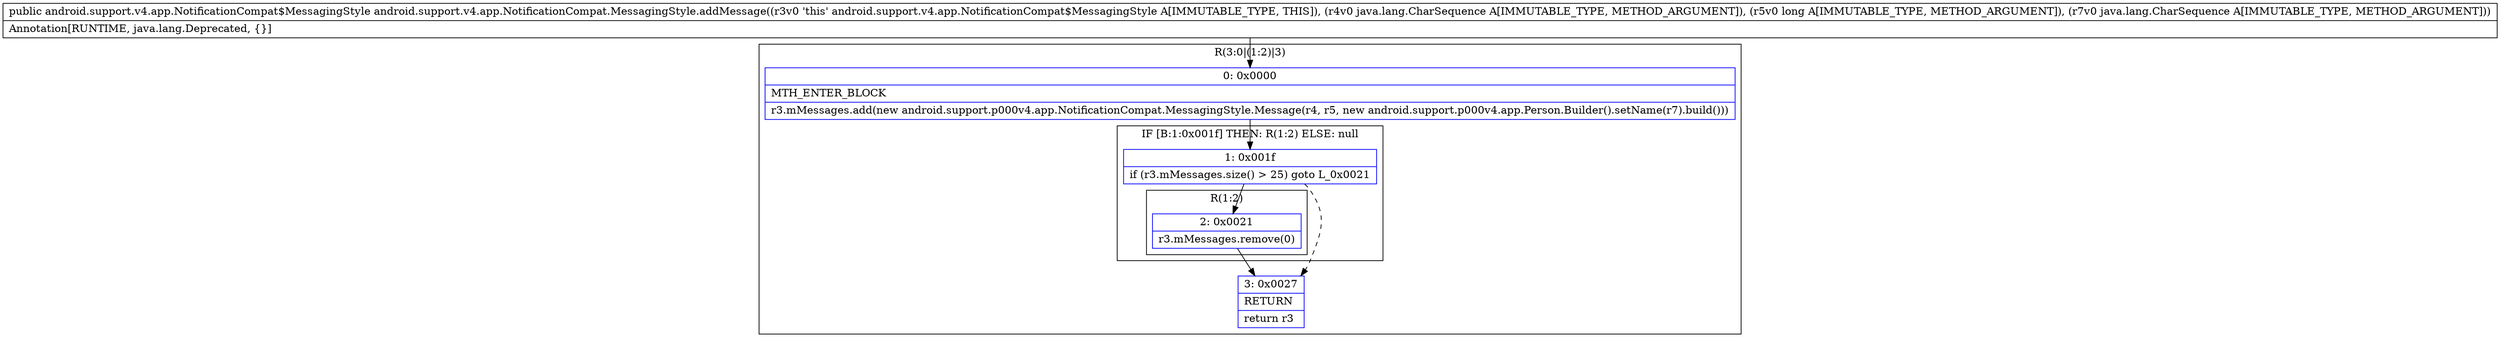 digraph "CFG forandroid.support.v4.app.NotificationCompat.MessagingStyle.addMessage(Ljava\/lang\/CharSequence;JLjava\/lang\/CharSequence;)Landroid\/support\/v4\/app\/NotificationCompat$MessagingStyle;" {
subgraph cluster_Region_77204819 {
label = "R(3:0|(1:2)|3)";
node [shape=record,color=blue];
Node_0 [shape=record,label="{0\:\ 0x0000|MTH_ENTER_BLOCK\l|r3.mMessages.add(new android.support.p000v4.app.NotificationCompat.MessagingStyle.Message(r4, r5, new android.support.p000v4.app.Person.Builder().setName(r7).build()))\l}"];
subgraph cluster_IfRegion_1483122428 {
label = "IF [B:1:0x001f] THEN: R(1:2) ELSE: null";
node [shape=record,color=blue];
Node_1 [shape=record,label="{1\:\ 0x001f|if (r3.mMessages.size() \> 25) goto L_0x0021\l}"];
subgraph cluster_Region_1674873224 {
label = "R(1:2)";
node [shape=record,color=blue];
Node_2 [shape=record,label="{2\:\ 0x0021|r3.mMessages.remove(0)\l}"];
}
}
Node_3 [shape=record,label="{3\:\ 0x0027|RETURN\l|return r3\l}"];
}
MethodNode[shape=record,label="{public android.support.v4.app.NotificationCompat$MessagingStyle android.support.v4.app.NotificationCompat.MessagingStyle.addMessage((r3v0 'this' android.support.v4.app.NotificationCompat$MessagingStyle A[IMMUTABLE_TYPE, THIS]), (r4v0 java.lang.CharSequence A[IMMUTABLE_TYPE, METHOD_ARGUMENT]), (r5v0 long A[IMMUTABLE_TYPE, METHOD_ARGUMENT]), (r7v0 java.lang.CharSequence A[IMMUTABLE_TYPE, METHOD_ARGUMENT]))  | Annotation[RUNTIME, java.lang.Deprecated, \{\}]\l}"];
MethodNode -> Node_0;
Node_0 -> Node_1;
Node_1 -> Node_2;
Node_1 -> Node_3[style=dashed];
Node_2 -> Node_3;
}

